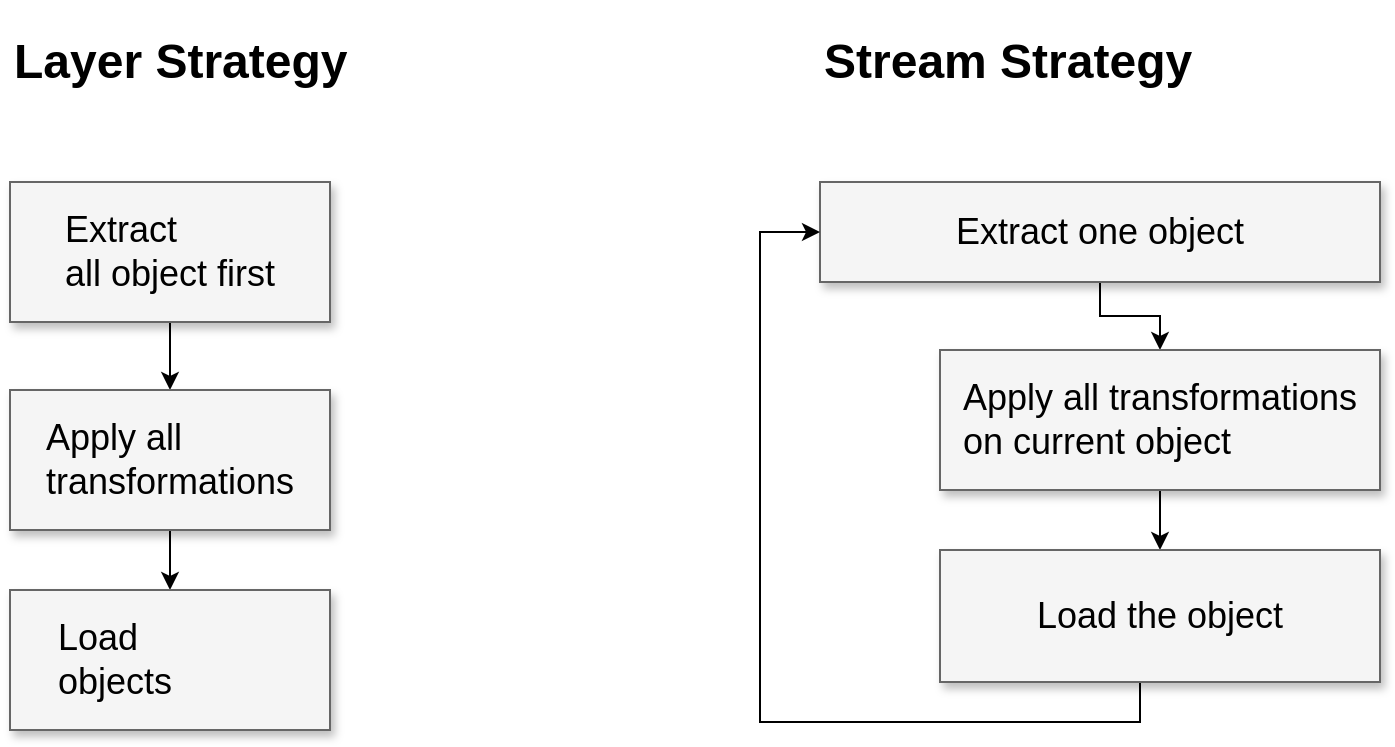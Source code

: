 <mxfile version="10.7.5" type="device"><diagram name="Page-1" id="90a13364-a465-7bf4-72fc-28e22215d7a0"><mxGraphModel dx="758" dy="493" grid="1" gridSize="10" guides="1" tooltips="1" connect="1" arrows="1" fold="1" page="1" pageScale="1.5" pageWidth="1169" pageHeight="826" background="#ffffff" math="0" shadow="0"><root><mxCell id="0" style=";html=1;"/><mxCell id="1" style=";html=1;" parent="0"/><mxCell id="3a17f1ce550125da-21" style="edgeStyle=elbowEdgeStyle;rounded=0;html=1;startArrow=none;startFill=0;jettySize=auto;orthogonalLoop=1;fontSize=18;elbow=vertical;exitX=0.5;exitY=1;exitDx=0;exitDy=0;entryX=0.5;entryY=0;entryDx=0;entryDy=0;" parent="1" source="EYHt5idGlkWyCYFCtQGA-1" target="EYHt5idGlkWyCYFCtQGA-2" edge="1"><mxGeometry relative="1" as="geometry"/></mxCell><mxCell id="EYHt5idGlkWyCYFCtQGA-1" value="&lt;div style=&quot;text-align: left&quot;&gt;&lt;span&gt;Extract&lt;/span&gt;&lt;/div&gt;&lt;div style=&quot;text-align: left&quot;&gt;&lt;span&gt;all object first&lt;/span&gt;&lt;/div&gt;" style="whiteSpace=wrap;html=1;shadow=1;fontSize=18;fillColor=#f5f5f5;strokeColor=#666666;" vertex="1" parent="1"><mxGeometry x="200" y="490" width="160" height="70" as="geometry"/></mxCell><mxCell id="EYHt5idGlkWyCYFCtQGA-7" style="edgeStyle=orthogonalEdgeStyle;rounded=0;orthogonalLoop=1;jettySize=auto;html=1;exitX=0.5;exitY=1;exitDx=0;exitDy=0;entryX=0.5;entryY=0;entryDx=0;entryDy=0;" edge="1" parent="1" source="EYHt5idGlkWyCYFCtQGA-2" target="EYHt5idGlkWyCYFCtQGA-3"><mxGeometry relative="1" as="geometry"/></mxCell><mxCell id="EYHt5idGlkWyCYFCtQGA-2" value="&lt;div style=&quot;text-align: left&quot;&gt;Apply all&lt;/div&gt;&lt;div style=&quot;text-align: left&quot;&gt;transformations&lt;/div&gt;" style="whiteSpace=wrap;html=1;shadow=1;fontSize=18;fillColor=#f5f5f5;strokeColor=#666666;" vertex="1" parent="1"><mxGeometry x="200" y="594" width="160" height="70" as="geometry"/></mxCell><mxCell id="EYHt5idGlkWyCYFCtQGA-3" value="&lt;div style=&quot;text-align: left&quot;&gt;Load&lt;/div&gt;&lt;div style=&quot;text-align: left&quot;&gt;objects&amp;nbsp; &amp;nbsp; &amp;nbsp; &amp;nbsp; &amp;nbsp; &amp;nbsp;&lt;/div&gt;" style="whiteSpace=wrap;html=1;shadow=1;fontSize=18;fillColor=#f5f5f5;strokeColor=#666666;" vertex="1" parent="1"><mxGeometry x="200" y="694" width="160" height="70" as="geometry"/></mxCell><mxCell id="EYHt5idGlkWyCYFCtQGA-8" style="edgeStyle=elbowEdgeStyle;rounded=0;html=1;startArrow=none;startFill=0;jettySize=auto;orthogonalLoop=1;fontSize=18;elbow=vertical;exitX=0.5;exitY=1;exitDx=0;exitDy=0;entryX=0.5;entryY=0;entryDx=0;entryDy=0;" edge="1" parent="1" source="EYHt5idGlkWyCYFCtQGA-9" target="EYHt5idGlkWyCYFCtQGA-11"><mxGeometry relative="1" as="geometry"/></mxCell><mxCell id="EYHt5idGlkWyCYFCtQGA-9" value="&lt;div style=&quot;text-align: left&quot;&gt;Extract one object&lt;/div&gt;" style="whiteSpace=wrap;html=1;shadow=1;fontSize=18;fillColor=#f5f5f5;strokeColor=#666666;" vertex="1" parent="1"><mxGeometry x="605" y="490" width="280" height="50" as="geometry"/></mxCell><mxCell id="EYHt5idGlkWyCYFCtQGA-10" style="edgeStyle=orthogonalEdgeStyle;rounded=0;orthogonalLoop=1;jettySize=auto;html=1;exitX=0.5;exitY=1;exitDx=0;exitDy=0;entryX=0.5;entryY=0;entryDx=0;entryDy=0;" edge="1" parent="1" source="EYHt5idGlkWyCYFCtQGA-11" target="EYHt5idGlkWyCYFCtQGA-12"><mxGeometry relative="1" as="geometry"/></mxCell><mxCell id="EYHt5idGlkWyCYFCtQGA-11" value="&lt;div style=&quot;text-align: left&quot;&gt;Apply all&amp;nbsp;&lt;span&gt;transformations&lt;/span&gt;&lt;/div&gt;&lt;div style=&quot;text-align: left&quot;&gt;&lt;span&gt;on current object&lt;/span&gt;&lt;/div&gt;" style="whiteSpace=wrap;html=1;shadow=1;fontSize=18;fillColor=#f5f5f5;strokeColor=#666666;" vertex="1" parent="1"><mxGeometry x="665" y="574" width="220" height="70" as="geometry"/></mxCell><mxCell id="EYHt5idGlkWyCYFCtQGA-14" style="edgeStyle=orthogonalEdgeStyle;rounded=0;orthogonalLoop=1;jettySize=auto;html=1;entryX=0;entryY=0.5;entryDx=0;entryDy=0;" edge="1" parent="1" source="EYHt5idGlkWyCYFCtQGA-12" target="EYHt5idGlkWyCYFCtQGA-9"><mxGeometry relative="1" as="geometry"><Array as="points"><mxPoint x="765" y="760"/><mxPoint x="575" y="760"/><mxPoint x="575" y="515"/></Array></mxGeometry></mxCell><mxCell id="EYHt5idGlkWyCYFCtQGA-12" value="&lt;div style=&quot;text-align: left&quot;&gt;Load the object&lt;/div&gt;" style="whiteSpace=wrap;html=1;shadow=1;fontSize=18;fillColor=#f5f5f5;strokeColor=#666666;" vertex="1" parent="1"><mxGeometry x="665" y="674" width="220" height="66" as="geometry"/></mxCell><mxCell id="EYHt5idGlkWyCYFCtQGA-16" value="&lt;h1 style=&quot;text-align: left&quot;&gt;Layer Strategy&lt;/h1&gt;" style="text;html=1;strokeColor=none;fillColor=none;align=left;verticalAlign=middle;whiteSpace=wrap;rounded=0;labelPosition=center;verticalLabelPosition=middle;" vertex="1" parent="1"><mxGeometry x="200" y="420" width="200" height="20" as="geometry"/></mxCell><mxCell id="EYHt5idGlkWyCYFCtQGA-19" value="&lt;h1 style=&quot;text-align: left&quot;&gt;Stream Strategy&lt;/h1&gt;" style="text;html=1;strokeColor=none;fillColor=none;align=left;verticalAlign=middle;whiteSpace=wrap;rounded=0;labelPosition=center;verticalLabelPosition=middle;" vertex="1" parent="1"><mxGeometry x="605" y="420" width="200" height="20" as="geometry"/></mxCell></root></mxGraphModel></diagram></mxfile>